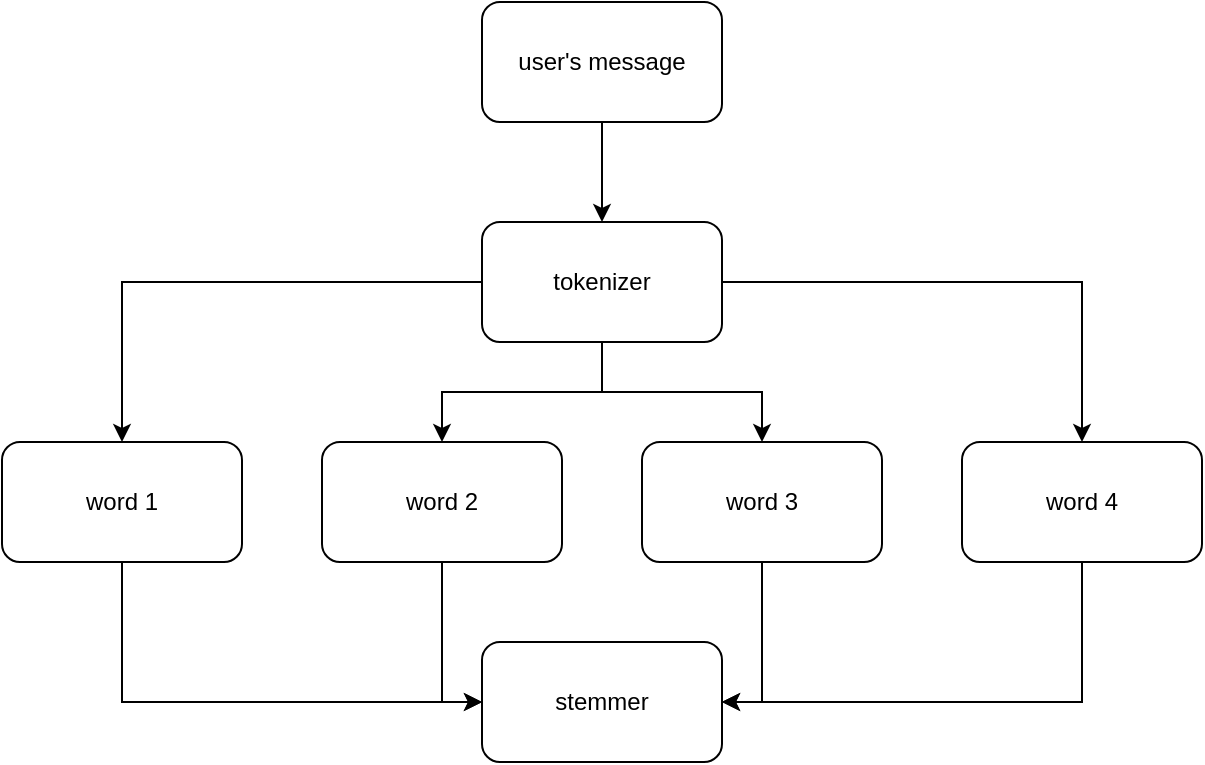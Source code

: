 <mxfile version="20.5.3" type="github">
  <diagram id="AATlev8B3ye8RbhryOrD" name="Page-1">
    <mxGraphModel dx="1422" dy="1854" grid="1" gridSize="10" guides="1" tooltips="1" connect="1" arrows="1" fold="1" page="1" pageScale="1" pageWidth="850" pageHeight="1100" math="0" shadow="0">
      <root>
        <mxCell id="0" />
        <mxCell id="1" parent="0" />
        <mxCell id="UxXAKfBfFaziU6dD_f_P-16" style="edgeStyle=orthogonalEdgeStyle;rounded=0;orthogonalLoop=1;jettySize=auto;html=1;entryX=0.5;entryY=0;entryDx=0;entryDy=0;" edge="1" parent="1" source="UxXAKfBfFaziU6dD_f_P-1" target="UxXAKfBfFaziU6dD_f_P-2">
          <mxGeometry relative="1" as="geometry" />
        </mxCell>
        <mxCell id="UxXAKfBfFaziU6dD_f_P-1" value="user&#39;s message" style="rounded=1;whiteSpace=wrap;html=1;" vertex="1" parent="1">
          <mxGeometry x="310" y="-10" width="120" height="60" as="geometry" />
        </mxCell>
        <mxCell id="UxXAKfBfFaziU6dD_f_P-17" style="edgeStyle=orthogonalEdgeStyle;rounded=0;orthogonalLoop=1;jettySize=auto;html=1;entryX=0.5;entryY=0;entryDx=0;entryDy=0;" edge="1" parent="1" source="UxXAKfBfFaziU6dD_f_P-2" target="UxXAKfBfFaziU6dD_f_P-4">
          <mxGeometry relative="1" as="geometry" />
        </mxCell>
        <mxCell id="UxXAKfBfFaziU6dD_f_P-18" style="edgeStyle=orthogonalEdgeStyle;rounded=0;orthogonalLoop=1;jettySize=auto;html=1;" edge="1" parent="1" source="UxXAKfBfFaziU6dD_f_P-2" target="UxXAKfBfFaziU6dD_f_P-5">
          <mxGeometry relative="1" as="geometry" />
        </mxCell>
        <mxCell id="UxXAKfBfFaziU6dD_f_P-19" value="" style="edgeStyle=orthogonalEdgeStyle;rounded=0;orthogonalLoop=1;jettySize=auto;html=1;" edge="1" parent="1" source="UxXAKfBfFaziU6dD_f_P-2" target="UxXAKfBfFaziU6dD_f_P-6">
          <mxGeometry relative="1" as="geometry" />
        </mxCell>
        <mxCell id="UxXAKfBfFaziU6dD_f_P-20" style="edgeStyle=orthogonalEdgeStyle;rounded=0;orthogonalLoop=1;jettySize=auto;html=1;" edge="1" parent="1" source="UxXAKfBfFaziU6dD_f_P-2" target="UxXAKfBfFaziU6dD_f_P-7">
          <mxGeometry relative="1" as="geometry" />
        </mxCell>
        <mxCell id="UxXAKfBfFaziU6dD_f_P-2" value="tokenizer" style="rounded=1;whiteSpace=wrap;html=1;" vertex="1" parent="1">
          <mxGeometry x="310" y="100" width="120" height="60" as="geometry" />
        </mxCell>
        <mxCell id="UxXAKfBfFaziU6dD_f_P-3" value="stemmer" style="rounded=1;whiteSpace=wrap;html=1;" vertex="1" parent="1">
          <mxGeometry x="310" y="310" width="120" height="60" as="geometry" />
        </mxCell>
        <mxCell id="UxXAKfBfFaziU6dD_f_P-21" style="edgeStyle=orthogonalEdgeStyle;rounded=0;orthogonalLoop=1;jettySize=auto;html=1;entryX=0;entryY=0.5;entryDx=0;entryDy=0;" edge="1" parent="1" source="UxXAKfBfFaziU6dD_f_P-4" target="UxXAKfBfFaziU6dD_f_P-3">
          <mxGeometry relative="1" as="geometry">
            <Array as="points">
              <mxPoint x="130" y="340" />
            </Array>
          </mxGeometry>
        </mxCell>
        <mxCell id="UxXAKfBfFaziU6dD_f_P-4" value="word 1" style="rounded=1;whiteSpace=wrap;html=1;" vertex="1" parent="1">
          <mxGeometry x="70" y="210" width="120" height="60" as="geometry" />
        </mxCell>
        <mxCell id="UxXAKfBfFaziU6dD_f_P-24" style="edgeStyle=orthogonalEdgeStyle;rounded=0;orthogonalLoop=1;jettySize=auto;html=1;entryX=0;entryY=0.5;entryDx=0;entryDy=0;" edge="1" parent="1" source="UxXAKfBfFaziU6dD_f_P-5" target="UxXAKfBfFaziU6dD_f_P-3">
          <mxGeometry relative="1" as="geometry" />
        </mxCell>
        <mxCell id="UxXAKfBfFaziU6dD_f_P-5" value="word 2" style="rounded=1;whiteSpace=wrap;html=1;" vertex="1" parent="1">
          <mxGeometry x="230" y="210" width="120" height="60" as="geometry" />
        </mxCell>
        <mxCell id="UxXAKfBfFaziU6dD_f_P-23" style="edgeStyle=orthogonalEdgeStyle;rounded=0;orthogonalLoop=1;jettySize=auto;html=1;entryX=1;entryY=0.5;entryDx=0;entryDy=0;" edge="1" parent="1" source="UxXAKfBfFaziU6dD_f_P-6" target="UxXAKfBfFaziU6dD_f_P-3">
          <mxGeometry relative="1" as="geometry" />
        </mxCell>
        <mxCell id="UxXAKfBfFaziU6dD_f_P-6" value="word 3" style="rounded=1;whiteSpace=wrap;html=1;" vertex="1" parent="1">
          <mxGeometry x="390" y="210" width="120" height="60" as="geometry" />
        </mxCell>
        <mxCell id="UxXAKfBfFaziU6dD_f_P-22" style="edgeStyle=orthogonalEdgeStyle;rounded=0;orthogonalLoop=1;jettySize=auto;html=1;entryX=1;entryY=0.5;entryDx=0;entryDy=0;" edge="1" parent="1" source="UxXAKfBfFaziU6dD_f_P-7" target="UxXAKfBfFaziU6dD_f_P-3">
          <mxGeometry relative="1" as="geometry">
            <Array as="points">
              <mxPoint x="610" y="340" />
            </Array>
          </mxGeometry>
        </mxCell>
        <mxCell id="UxXAKfBfFaziU6dD_f_P-7" value="word 4" style="rounded=1;whiteSpace=wrap;html=1;" vertex="1" parent="1">
          <mxGeometry x="550" y="210" width="120" height="60" as="geometry" />
        </mxCell>
      </root>
    </mxGraphModel>
  </diagram>
</mxfile>
